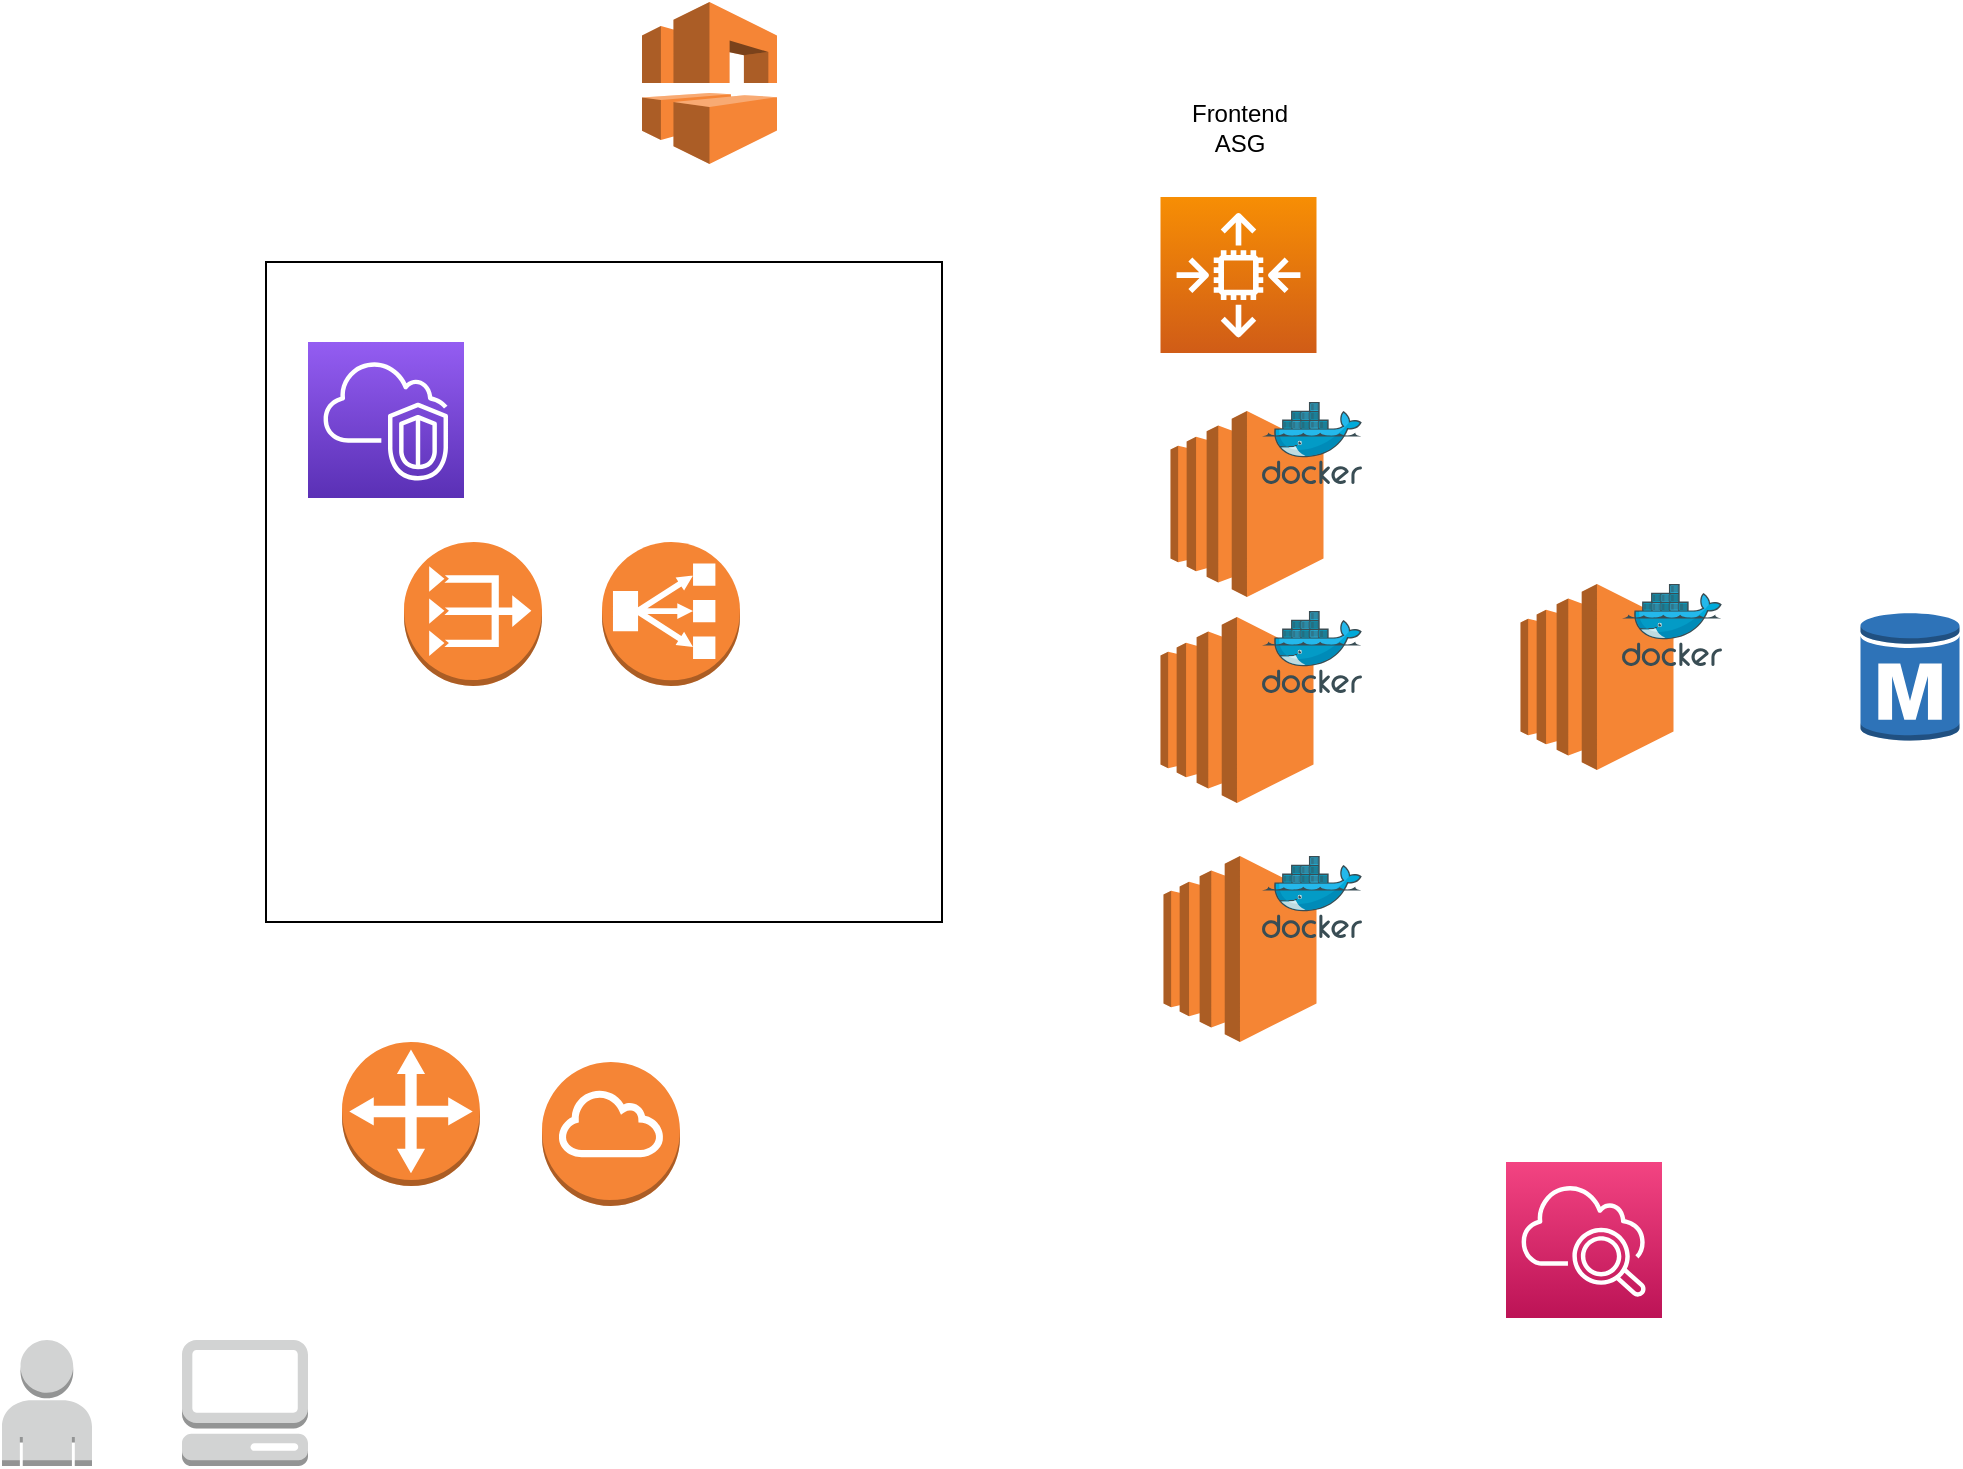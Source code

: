 <mxfile version="20.0.3" type="github">
  <diagram id="_zcOvDsHGXR2nhW8fiFH" name="Page-1">
    <mxGraphModel dx="1117" dy="997" grid="1" gridSize="10" guides="1" tooltips="1" connect="1" arrows="1" fold="1" page="1" pageScale="1" pageWidth="850" pageHeight="1100" math="0" shadow="0">
      <root>
        <mxCell id="0" />
        <mxCell id="1" parent="0" />
        <mxCell id="kchduzSfQptDMqaAP18R-18" value="" style="rounded=0;whiteSpace=wrap;html=1;" vertex="1" parent="1">
          <mxGeometry x="152" y="290" width="338" height="330" as="geometry" />
        </mxCell>
        <mxCell id="kchduzSfQptDMqaAP18R-5" value="" style="outlineConnect=0;dashed=0;verticalLabelPosition=bottom;verticalAlign=top;align=center;html=1;shape=mxgraph.aws3.rds_db_instance;fillColor=#2E73B8;gradientColor=none;" vertex="1" parent="1">
          <mxGeometry x="949.25" y="464.5" width="49.5" height="66" as="geometry" />
        </mxCell>
        <mxCell id="kchduzSfQptDMqaAP18R-6" value="" style="outlineConnect=0;dashed=0;verticalLabelPosition=bottom;verticalAlign=top;align=center;html=1;shape=mxgraph.aws3.management_console;fillColor=#D2D3D3;gradientColor=none;" vertex="1" parent="1">
          <mxGeometry x="110" y="829" width="63" height="63" as="geometry" />
        </mxCell>
        <mxCell id="kchduzSfQptDMqaAP18R-7" value="" style="outlineConnect=0;dashed=0;verticalLabelPosition=bottom;verticalAlign=top;align=center;html=1;shape=mxgraph.aws3.user;fillColor=#D2D3D3;gradientColor=none;" vertex="1" parent="1">
          <mxGeometry x="20" y="829" width="45" height="63" as="geometry" />
        </mxCell>
        <mxCell id="kchduzSfQptDMqaAP18R-8" value="" style="outlineConnect=0;dashed=0;verticalLabelPosition=bottom;verticalAlign=top;align=center;html=1;shape=mxgraph.aws3.vpc;fillColor=#F58536;gradientColor=none;" vertex="1" parent="1">
          <mxGeometry x="340" y="160" width="67.5" height="81" as="geometry" />
        </mxCell>
        <mxCell id="kchduzSfQptDMqaAP18R-10" value="" style="outlineConnect=0;dashed=0;verticalLabelPosition=bottom;verticalAlign=top;align=center;html=1;shape=mxgraph.aws3.customer_gateway;fillColor=#F58534;gradientColor=none;" vertex="1" parent="1">
          <mxGeometry x="190" y="680" width="69" height="72" as="geometry" />
        </mxCell>
        <mxCell id="kchduzSfQptDMqaAP18R-11" value="" style="outlineConnect=0;dashed=0;verticalLabelPosition=bottom;verticalAlign=top;align=center;html=1;shape=mxgraph.aws3.internet_gateway;fillColor=#F58536;gradientColor=none;" vertex="1" parent="1">
          <mxGeometry x="290" y="690" width="69" height="72" as="geometry" />
        </mxCell>
        <mxCell id="kchduzSfQptDMqaAP18R-14" value="" style="sketch=0;points=[[0,0,0],[0.25,0,0],[0.5,0,0],[0.75,0,0],[1,0,0],[0,1,0],[0.25,1,0],[0.5,1,0],[0.75,1,0],[1,1,0],[0,0.25,0],[0,0.5,0],[0,0.75,0],[1,0.25,0],[1,0.5,0],[1,0.75,0]];points=[[0,0,0],[0.25,0,0],[0.5,0,0],[0.75,0,0],[1,0,0],[0,1,0],[0.25,1,0],[0.5,1,0],[0.75,1,0],[1,1,0],[0,0.25,0],[0,0.5,0],[0,0.75,0],[1,0.25,0],[1,0.5,0],[1,0.75,0]];outlineConnect=0;fontColor=#232F3E;gradientColor=#F34482;gradientDirection=north;fillColor=#BC1356;strokeColor=#ffffff;dashed=0;verticalLabelPosition=bottom;verticalAlign=top;align=center;html=1;fontSize=12;fontStyle=0;aspect=fixed;shape=mxgraph.aws4.resourceIcon;resIcon=mxgraph.aws4.cloudwatch_2;" vertex="1" parent="1">
          <mxGeometry x="772" y="740" width="78" height="78" as="geometry" />
        </mxCell>
        <mxCell id="kchduzSfQptDMqaAP18R-15" value="" style="outlineConnect=0;dashed=0;verticalLabelPosition=bottom;verticalAlign=top;align=center;html=1;shape=mxgraph.aws3.vpc_nat_gateway;fillColor=#F58534;gradientColor=none;" vertex="1" parent="1">
          <mxGeometry x="221" y="430" width="69" height="72" as="geometry" />
        </mxCell>
        <mxCell id="kchduzSfQptDMqaAP18R-9" value="" style="outlineConnect=0;dashed=0;verticalLabelPosition=bottom;verticalAlign=top;align=center;html=1;shape=mxgraph.aws3.classic_load_balancer;fillColor=#F58534;gradientColor=none;" vertex="1" parent="1">
          <mxGeometry x="320" y="430" width="69" height="72" as="geometry" />
        </mxCell>
        <mxCell id="kchduzSfQptDMqaAP18R-17" value="" style="sketch=0;points=[[0,0,0],[0.25,0,0],[0.5,0,0],[0.75,0,0],[1,0,0],[0,1,0],[0.25,1,0],[0.5,1,0],[0.75,1,0],[1,1,0],[0,0.25,0],[0,0.5,0],[0,0.75,0],[1,0.25,0],[1,0.5,0],[1,0.75,0]];outlineConnect=0;fontColor=#232F3E;gradientColor=#945DF2;gradientDirection=north;fillColor=#5A30B5;strokeColor=#ffffff;dashed=0;verticalLabelPosition=bottom;verticalAlign=top;align=center;html=1;fontSize=12;fontStyle=0;aspect=fixed;shape=mxgraph.aws4.resourceIcon;resIcon=mxgraph.aws4.vpc;" vertex="1" parent="1">
          <mxGeometry x="173" y="330" width="78" height="78" as="geometry" />
        </mxCell>
        <mxCell id="kchduzSfQptDMqaAP18R-19" value="" style="sketch=0;points=[[0,0,0],[0.25,0,0],[0.5,0,0],[0.75,0,0],[1,0,0],[0,1,0],[0.25,1,0],[0.5,1,0],[0.75,1,0],[1,1,0],[0,0.25,0],[0,0.5,0],[0,0.75,0],[1,0.25,0],[1,0.5,0],[1,0.75,0]];outlineConnect=0;fontColor=#232F3E;gradientColor=#F78E04;gradientDirection=north;fillColor=#D05C17;strokeColor=#ffffff;dashed=0;verticalLabelPosition=bottom;verticalAlign=top;align=center;html=1;fontSize=12;fontStyle=0;aspect=fixed;shape=mxgraph.aws4.resourceIcon;resIcon=mxgraph.aws4.auto_scaling2;" vertex="1" parent="1">
          <mxGeometry x="599.25" y="257.5" width="78" height="78" as="geometry" />
        </mxCell>
        <mxCell id="kchduzSfQptDMqaAP18R-20" value="" style="outlineConnect=0;dashed=0;verticalLabelPosition=bottom;verticalAlign=top;align=center;html=1;shape=mxgraph.aws3.ec2;fillColor=#F58534;gradientColor=none;" vertex="1" parent="1">
          <mxGeometry x="604.25" y="364.5" width="76.5" height="93" as="geometry" />
        </mxCell>
        <mxCell id="kchduzSfQptDMqaAP18R-21" value="" style="outlineConnect=0;dashed=0;verticalLabelPosition=bottom;verticalAlign=top;align=center;html=1;shape=mxgraph.aws3.ec2;fillColor=#F58534;gradientColor=none;" vertex="1" parent="1">
          <mxGeometry x="599.25" y="467.5" width="76.5" height="93" as="geometry" />
        </mxCell>
        <mxCell id="kchduzSfQptDMqaAP18R-22" value="" style="outlineConnect=0;dashed=0;verticalLabelPosition=bottom;verticalAlign=top;align=center;html=1;shape=mxgraph.aws3.ec2;fillColor=#F58534;gradientColor=none;" vertex="1" parent="1">
          <mxGeometry x="600.75" y="587" width="76.5" height="93" as="geometry" />
        </mxCell>
        <mxCell id="kchduzSfQptDMqaAP18R-23" value="" style="outlineConnect=0;dashed=0;verticalLabelPosition=bottom;verticalAlign=top;align=center;html=1;shape=mxgraph.aws3.ec2;fillColor=#F58534;gradientColor=none;" vertex="1" parent="1">
          <mxGeometry x="779.25" y="451" width="76.5" height="93" as="geometry" />
        </mxCell>
        <mxCell id="kchduzSfQptDMqaAP18R-24" value="Frontend&lt;br&gt;ASG" style="text;html=1;strokeColor=none;fillColor=none;align=center;verticalAlign=middle;whiteSpace=wrap;rounded=0;" vertex="1" parent="1">
          <mxGeometry x="609" y="207.5" width="60" height="30" as="geometry" />
        </mxCell>
        <mxCell id="kchduzSfQptDMqaAP18R-27" value="" style="sketch=0;aspect=fixed;html=1;points=[];align=center;image;fontSize=12;image=img/lib/mscae/Docker.svg;" vertex="1" parent="1">
          <mxGeometry x="650" y="360" width="50" height="41" as="geometry" />
        </mxCell>
        <mxCell id="kchduzSfQptDMqaAP18R-28" value="" style="sketch=0;aspect=fixed;html=1;points=[];align=center;image;fontSize=12;image=img/lib/mscae/Docker.svg;" vertex="1" parent="1">
          <mxGeometry x="650" y="464.5" width="50" height="41" as="geometry" />
        </mxCell>
        <mxCell id="kchduzSfQptDMqaAP18R-29" value="" style="sketch=0;aspect=fixed;html=1;points=[];align=center;image;fontSize=12;image=img/lib/mscae/Docker.svg;" vertex="1" parent="1">
          <mxGeometry x="650" y="587" width="50" height="41" as="geometry" />
        </mxCell>
        <mxCell id="kchduzSfQptDMqaAP18R-30" value="" style="sketch=0;aspect=fixed;html=1;points=[];align=center;image;fontSize=12;image=img/lib/mscae/Docker.svg;" vertex="1" parent="1">
          <mxGeometry x="830" y="451" width="50" height="41" as="geometry" />
        </mxCell>
      </root>
    </mxGraphModel>
  </diagram>
</mxfile>
